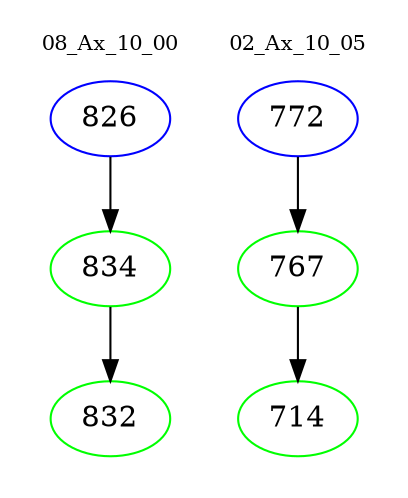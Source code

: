 digraph{
subgraph cluster_0 {
color = white
label = "08_Ax_10_00";
fontsize=10;
T0_826 [label="826", color="blue"]
T0_826 -> T0_834 [color="black"]
T0_834 [label="834", color="green"]
T0_834 -> T0_832 [color="black"]
T0_832 [label="832", color="green"]
}
subgraph cluster_1 {
color = white
label = "02_Ax_10_05";
fontsize=10;
T1_772 [label="772", color="blue"]
T1_772 -> T1_767 [color="black"]
T1_767 [label="767", color="green"]
T1_767 -> T1_714 [color="black"]
T1_714 [label="714", color="green"]
}
}

